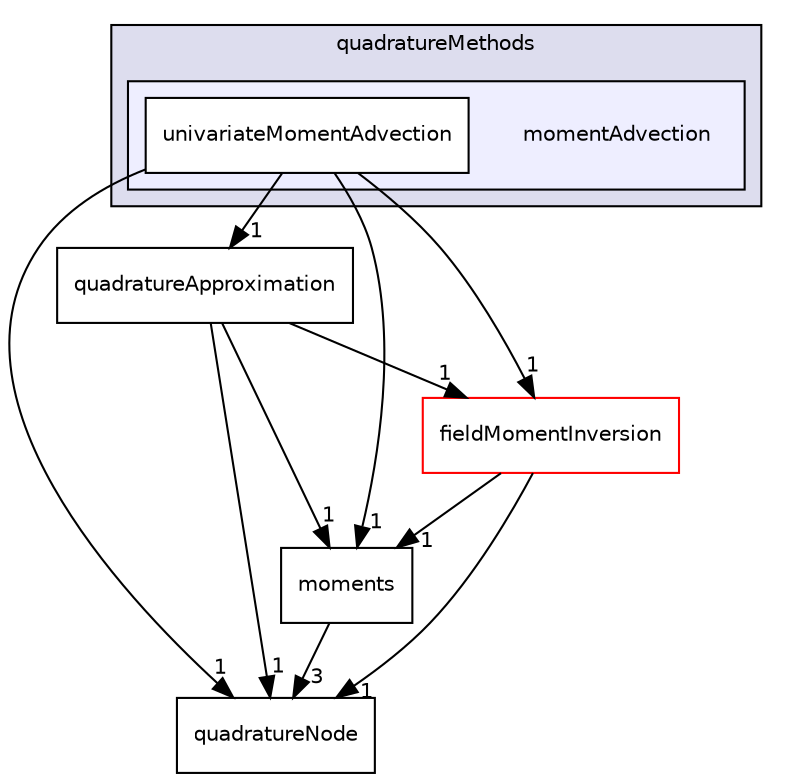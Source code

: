 digraph "momentAdvection" {
  bgcolor=transparent;
  compound=true
  node [ fontsize="10", fontname="Helvetica"];
  edge [ labelfontsize="10", labelfontname="Helvetica"];
  subgraph clusterdir_259a5a6e928303d9988273e835fb5828 {
    graph [ bgcolor="#ddddee", pencolor="black", label="quadratureMethods" fontname="Helvetica", fontsize="10", URL="dir_259a5a6e928303d9988273e835fb5828.html"]
  subgraph clusterdir_1a1d8e7a8fbc26c9783a2a4005a1b47e {
    graph [ bgcolor="#eeeeff", pencolor="black", label="" URL="dir_1a1d8e7a8fbc26c9783a2a4005a1b47e.html"];
    dir_1a1d8e7a8fbc26c9783a2a4005a1b47e [shape=plaintext label="momentAdvection"];
    dir_c05ff1c71b12f8c6694221d9f33a3a84 [shape=box label="univariateMomentAdvection" color="black" fillcolor="white" style="filled" URL="dir_c05ff1c71b12f8c6694221d9f33a3a84.html"];
  }
  }
  dir_17a6c3d0f5fde6543c26c10fa938ae5d [shape=box label="moments" URL="dir_17a6c3d0f5fde6543c26c10fa938ae5d.html"];
  dir_9d10a745d1d113d9472c5830c2cbe4f5 [shape=box label="quadratureApproximation" URL="dir_9d10a745d1d113d9472c5830c2cbe4f5.html"];
  dir_db960164ea42c42a422c08f487d84e08 [shape=box label="fieldMomentInversion" color="red" URL="dir_db960164ea42c42a422c08f487d84e08.html"];
  dir_48cba3f3a1194fdbaf1cf859d335accc [shape=box label="quadratureNode" URL="dir_48cba3f3a1194fdbaf1cf859d335accc.html"];
  dir_17a6c3d0f5fde6543c26c10fa938ae5d->dir_48cba3f3a1194fdbaf1cf859d335accc [headlabel="3", labeldistance=1.5 headhref="dir_000061_000078.html"];
  dir_c05ff1c71b12f8c6694221d9f33a3a84->dir_17a6c3d0f5fde6543c26c10fa938ae5d [headlabel="1", labeldistance=1.5 headhref="dir_000087_000061.html"];
  dir_c05ff1c71b12f8c6694221d9f33a3a84->dir_9d10a745d1d113d9472c5830c2cbe4f5 [headlabel="1", labeldistance=1.5 headhref="dir_000087_000077.html"];
  dir_c05ff1c71b12f8c6694221d9f33a3a84->dir_db960164ea42c42a422c08f487d84e08 [headlabel="1", labeldistance=1.5 headhref="dir_000087_000008.html"];
  dir_c05ff1c71b12f8c6694221d9f33a3a84->dir_48cba3f3a1194fdbaf1cf859d335accc [headlabel="1", labeldistance=1.5 headhref="dir_000087_000078.html"];
  dir_9d10a745d1d113d9472c5830c2cbe4f5->dir_17a6c3d0f5fde6543c26c10fa938ae5d [headlabel="1", labeldistance=1.5 headhref="dir_000077_000061.html"];
  dir_9d10a745d1d113d9472c5830c2cbe4f5->dir_db960164ea42c42a422c08f487d84e08 [headlabel="1", labeldistance=1.5 headhref="dir_000077_000008.html"];
  dir_9d10a745d1d113d9472c5830c2cbe4f5->dir_48cba3f3a1194fdbaf1cf859d335accc [headlabel="1", labeldistance=1.5 headhref="dir_000077_000078.html"];
  dir_db960164ea42c42a422c08f487d84e08->dir_17a6c3d0f5fde6543c26c10fa938ae5d [headlabel="1", labeldistance=1.5 headhref="dir_000008_000061.html"];
  dir_db960164ea42c42a422c08f487d84e08->dir_48cba3f3a1194fdbaf1cf859d335accc [headlabel="1", labeldistance=1.5 headhref="dir_000008_000078.html"];
}
